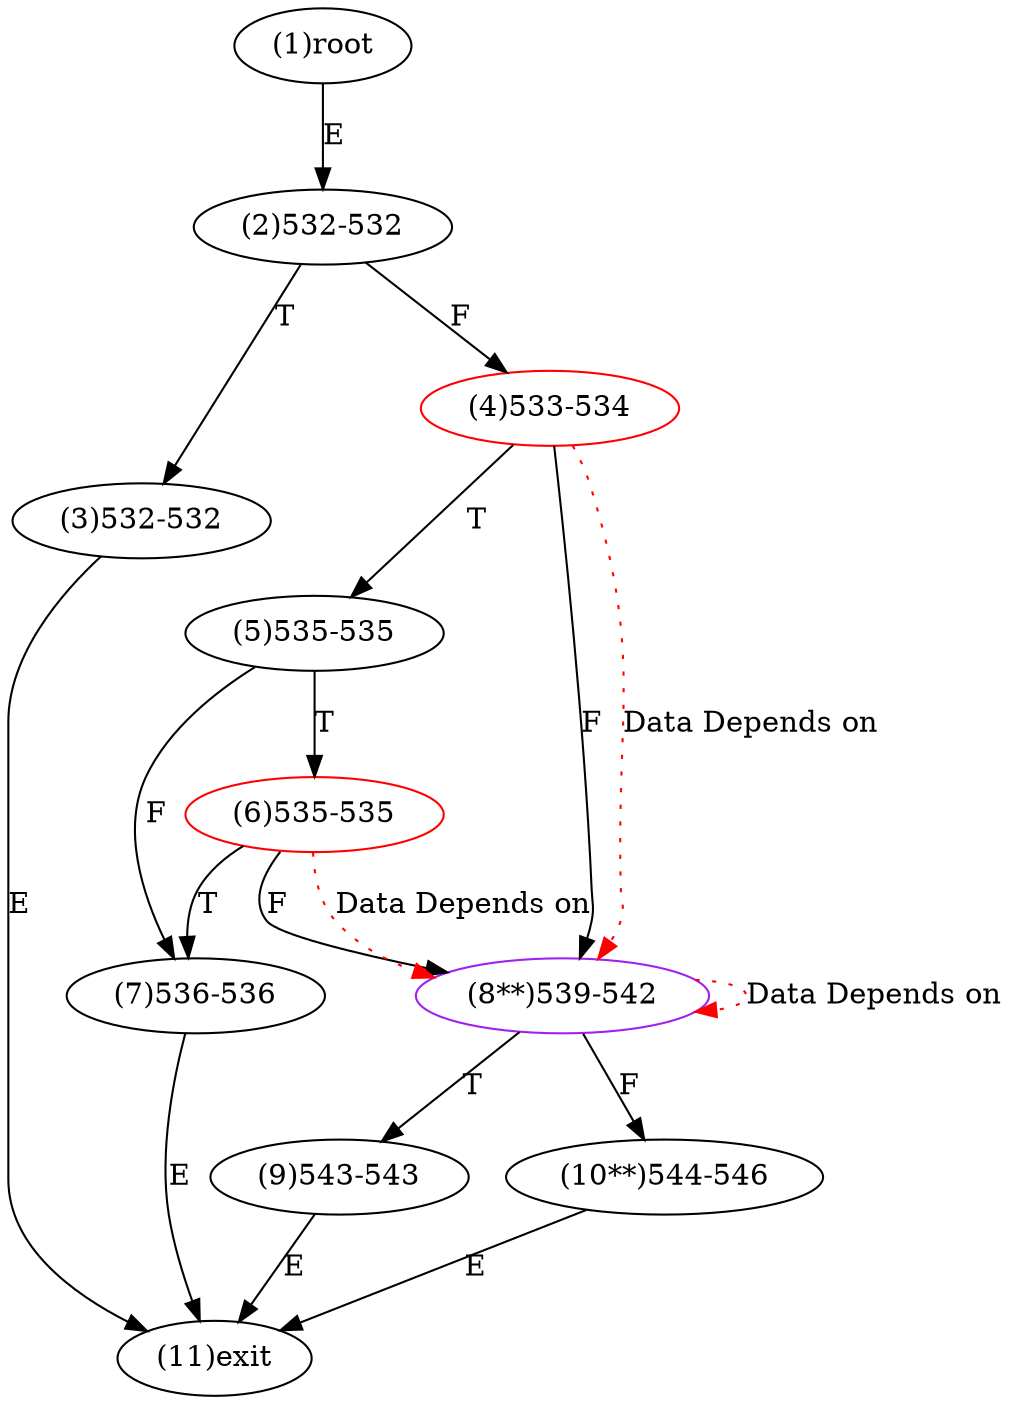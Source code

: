 digraph "" { 
1[ label="(1)root"];
2[ label="(2)532-532"];
3[ label="(3)532-532"];
4[ label="(4)533-534",color=red];
5[ label="(5)535-535"];
6[ label="(6)535-535",color=red];
7[ label="(7)536-536"];
8[ label="(8**)539-542",color=purple];
9[ label="(9)543-543"];
10[ label="(10**)544-546"];
11[ label="(11)exit"];
1->2[ label="E"];
2->4[ label="F"];
2->3[ label="T"];
3->11[ label="E"];
4->8[ label="F"];
4->5[ label="T"];
5->7[ label="F"];
5->6[ label="T"];
6->8[ label="F"];
6->7[ label="T"];
7->11[ label="E"];
8->10[ label="F"];
8->9[ label="T"];
9->11[ label="E"];
10->11[ label="E"];
4->8[ color="red" label="Data Depends on" style = dotted ];
6->8[ color="red" label="Data Depends on" style = dotted ];
8->8[ color="red" label="Data Depends on" style = dotted ];
}